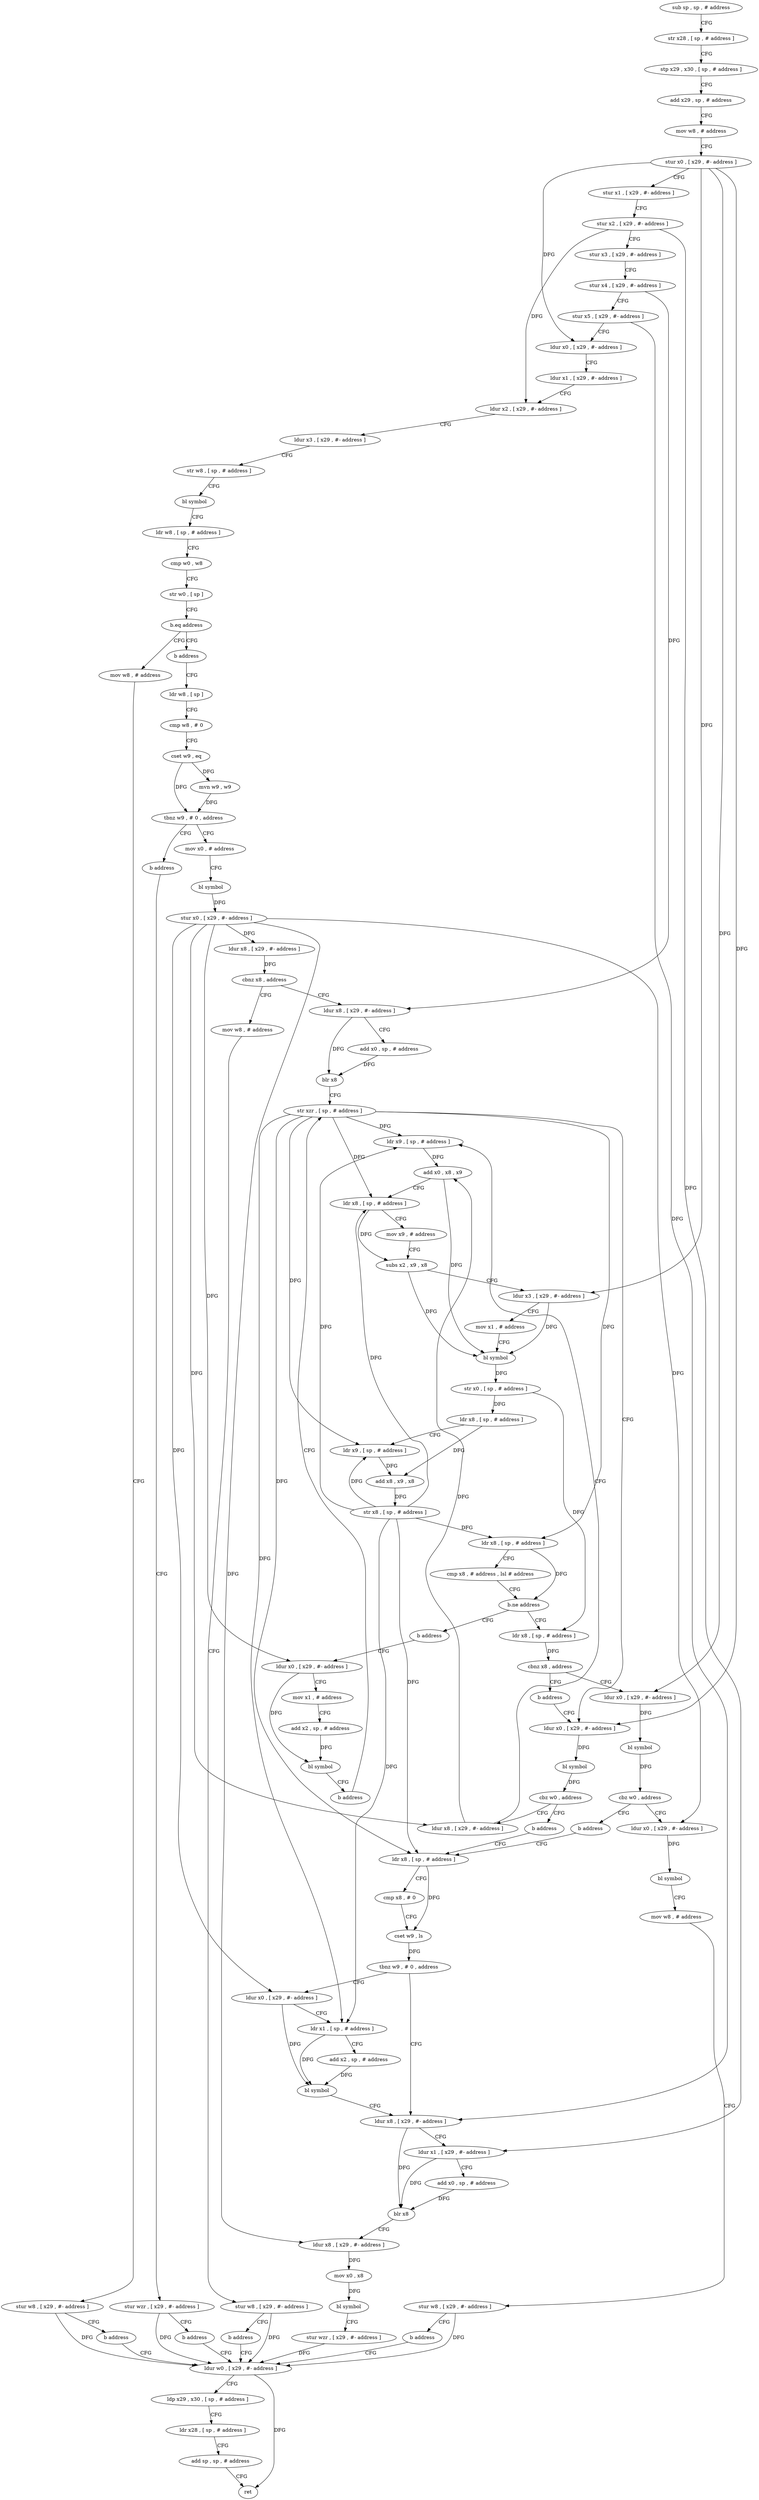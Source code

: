 digraph "func" {
"4296944" [label = "sub sp , sp , # address" ]
"4296948" [label = "str x28 , [ sp , # address ]" ]
"4296952" [label = "stp x29 , x30 , [ sp , # address ]" ]
"4296956" [label = "add x29 , sp , # address" ]
"4296960" [label = "mov w8 , # address" ]
"4296964" [label = "stur x0 , [ x29 , #- address ]" ]
"4296968" [label = "stur x1 , [ x29 , #- address ]" ]
"4296972" [label = "stur x2 , [ x29 , #- address ]" ]
"4296976" [label = "stur x3 , [ x29 , #- address ]" ]
"4296980" [label = "stur x4 , [ x29 , #- address ]" ]
"4296984" [label = "stur x5 , [ x29 , #- address ]" ]
"4296988" [label = "ldur x0 , [ x29 , #- address ]" ]
"4296992" [label = "ldur x1 , [ x29 , #- address ]" ]
"4296996" [label = "ldur x2 , [ x29 , #- address ]" ]
"4297000" [label = "ldur x3 , [ x29 , #- address ]" ]
"4297004" [label = "str w8 , [ sp , # address ]" ]
"4297008" [label = "bl symbol" ]
"4297012" [label = "ldr w8 , [ sp , # address ]" ]
"4297016" [label = "cmp w0 , w8" ]
"4297020" [label = "str w0 , [ sp ]" ]
"4297024" [label = "b.eq address" ]
"4297064" [label = "mov w8 , # address" ]
"4297028" [label = "b address" ]
"4297068" [label = "stur w8 , [ x29 , #- address ]" ]
"4297072" [label = "b address" ]
"4297344" [label = "ldur w0 , [ x29 , #- address ]" ]
"4297032" [label = "ldr w8 , [ sp ]" ]
"4297348" [label = "ldp x29 , x30 , [ sp , # address ]" ]
"4297352" [label = "ldr x28 , [ sp , # address ]" ]
"4297356" [label = "add sp , sp , # address" ]
"4297360" [label = "ret" ]
"4297036" [label = "cmp w8 , # 0" ]
"4297040" [label = "cset w9 , eq" ]
"4297044" [label = "mvn w9 , w9" ]
"4297048" [label = "tbnz w9 , # 0 , address" ]
"4297076" [label = "mov x0 , # address" ]
"4297052" [label = "b address" ]
"4297080" [label = "bl symbol" ]
"4297084" [label = "stur x0 , [ x29 , #- address ]" ]
"4297088" [label = "ldur x8 , [ x29 , #- address ]" ]
"4297092" [label = "cbnz x8 , address" ]
"4297108" [label = "ldur x8 , [ x29 , #- address ]" ]
"4297096" [label = "mov w8 , # address" ]
"4297056" [label = "stur wzr , [ x29 , #- address ]" ]
"4297112" [label = "add x0 , sp , # address" ]
"4297116" [label = "blr x8" ]
"4297120" [label = "str xzr , [ sp , # address ]" ]
"4297100" [label = "stur w8 , [ x29 , #- address ]" ]
"4297104" [label = "b address" ]
"4297060" [label = "b address" ]
"4297140" [label = "ldur x8 , [ x29 , #- address ]" ]
"4297144" [label = "ldr x9 , [ sp , # address ]" ]
"4297148" [label = "add x0 , x8 , x9" ]
"4297152" [label = "ldr x8 , [ sp , # address ]" ]
"4297156" [label = "mov x9 , # address" ]
"4297160" [label = "subs x2 , x9 , x8" ]
"4297164" [label = "ldur x3 , [ x29 , #- address ]" ]
"4297168" [label = "mov x1 , # address" ]
"4297172" [label = "bl symbol" ]
"4297176" [label = "str x0 , [ sp , # address ]" ]
"4297180" [label = "ldr x8 , [ sp , # address ]" ]
"4297184" [label = "ldr x9 , [ sp , # address ]" ]
"4297188" [label = "add x8 , x9 , x8" ]
"4297192" [label = "str x8 , [ sp , # address ]" ]
"4297196" [label = "ldr x8 , [ sp , # address ]" ]
"4297200" [label = "cmp x8 , # address , lsl # address" ]
"4297204" [label = "b.ne address" ]
"4297212" [label = "ldr x8 , [ sp , # address ]" ]
"4297208" [label = "b address" ]
"4297136" [label = "b address" ]
"4297280" [label = "ldr x8 , [ sp , # address ]" ]
"4297216" [label = "cbnz x8 , address" ]
"4297256" [label = "b address" ]
"4297220" [label = "ldur x0 , [ x29 , #- address ]" ]
"4297260" [label = "ldur x0 , [ x29 , #- address ]" ]
"4297284" [label = "cmp x8 , # 0" ]
"4297288" [label = "cset w9 , ls" ]
"4297292" [label = "tbnz w9 , # 0 , address" ]
"4297312" [label = "ldur x8 , [ x29 , #- address ]" ]
"4297296" [label = "ldur x0 , [ x29 , #- address ]" ]
"4297124" [label = "ldur x0 , [ x29 , #- address ]" ]
"4297224" [label = "bl symbol" ]
"4297228" [label = "cbz w0 , address" ]
"4297252" [label = "b address" ]
"4297232" [label = "ldur x0 , [ x29 , #- address ]" ]
"4297264" [label = "mov x1 , # address" ]
"4297268" [label = "add x2 , sp , # address" ]
"4297272" [label = "bl symbol" ]
"4297276" [label = "b address" ]
"4297316" [label = "ldur x1 , [ x29 , #- address ]" ]
"4297320" [label = "add x0 , sp , # address" ]
"4297324" [label = "blr x8" ]
"4297328" [label = "ldur x8 , [ x29 , #- address ]" ]
"4297332" [label = "mov x0 , x8" ]
"4297336" [label = "bl symbol" ]
"4297340" [label = "stur wzr , [ x29 , #- address ]" ]
"4297300" [label = "ldr x1 , [ sp , # address ]" ]
"4297304" [label = "add x2 , sp , # address" ]
"4297308" [label = "bl symbol" ]
"4297128" [label = "bl symbol" ]
"4297132" [label = "cbz w0 , address" ]
"4297236" [label = "bl symbol" ]
"4297240" [label = "mov w8 , # address" ]
"4297244" [label = "stur w8 , [ x29 , #- address ]" ]
"4297248" [label = "b address" ]
"4296944" -> "4296948" [ label = "CFG" ]
"4296948" -> "4296952" [ label = "CFG" ]
"4296952" -> "4296956" [ label = "CFG" ]
"4296956" -> "4296960" [ label = "CFG" ]
"4296960" -> "4296964" [ label = "CFG" ]
"4296964" -> "4296968" [ label = "CFG" ]
"4296964" -> "4296988" [ label = "DFG" ]
"4296964" -> "4297124" [ label = "DFG" ]
"4296964" -> "4297164" [ label = "DFG" ]
"4296964" -> "4297220" [ label = "DFG" ]
"4296968" -> "4296972" [ label = "CFG" ]
"4296972" -> "4296976" [ label = "CFG" ]
"4296972" -> "4296996" [ label = "DFG" ]
"4296972" -> "4297316" [ label = "DFG" ]
"4296976" -> "4296980" [ label = "CFG" ]
"4296980" -> "4296984" [ label = "CFG" ]
"4296980" -> "4297108" [ label = "DFG" ]
"4296984" -> "4296988" [ label = "CFG" ]
"4296984" -> "4297312" [ label = "DFG" ]
"4296988" -> "4296992" [ label = "CFG" ]
"4296992" -> "4296996" [ label = "CFG" ]
"4296996" -> "4297000" [ label = "CFG" ]
"4297000" -> "4297004" [ label = "CFG" ]
"4297004" -> "4297008" [ label = "CFG" ]
"4297008" -> "4297012" [ label = "CFG" ]
"4297012" -> "4297016" [ label = "CFG" ]
"4297016" -> "4297020" [ label = "CFG" ]
"4297020" -> "4297024" [ label = "CFG" ]
"4297024" -> "4297064" [ label = "CFG" ]
"4297024" -> "4297028" [ label = "CFG" ]
"4297064" -> "4297068" [ label = "CFG" ]
"4297028" -> "4297032" [ label = "CFG" ]
"4297068" -> "4297072" [ label = "CFG" ]
"4297068" -> "4297344" [ label = "DFG" ]
"4297072" -> "4297344" [ label = "CFG" ]
"4297344" -> "4297348" [ label = "CFG" ]
"4297344" -> "4297360" [ label = "DFG" ]
"4297032" -> "4297036" [ label = "CFG" ]
"4297348" -> "4297352" [ label = "CFG" ]
"4297352" -> "4297356" [ label = "CFG" ]
"4297356" -> "4297360" [ label = "CFG" ]
"4297036" -> "4297040" [ label = "CFG" ]
"4297040" -> "4297044" [ label = "DFG" ]
"4297040" -> "4297048" [ label = "DFG" ]
"4297044" -> "4297048" [ label = "DFG" ]
"4297048" -> "4297076" [ label = "CFG" ]
"4297048" -> "4297052" [ label = "CFG" ]
"4297076" -> "4297080" [ label = "CFG" ]
"4297052" -> "4297056" [ label = "CFG" ]
"4297080" -> "4297084" [ label = "DFG" ]
"4297084" -> "4297088" [ label = "DFG" ]
"4297084" -> "4297140" [ label = "DFG" ]
"4297084" -> "4297260" [ label = "DFG" ]
"4297084" -> "4297232" [ label = "DFG" ]
"4297084" -> "4297328" [ label = "DFG" ]
"4297084" -> "4297296" [ label = "DFG" ]
"4297088" -> "4297092" [ label = "DFG" ]
"4297092" -> "4297108" [ label = "CFG" ]
"4297092" -> "4297096" [ label = "CFG" ]
"4297108" -> "4297112" [ label = "CFG" ]
"4297108" -> "4297116" [ label = "DFG" ]
"4297096" -> "4297100" [ label = "CFG" ]
"4297056" -> "4297060" [ label = "CFG" ]
"4297056" -> "4297344" [ label = "DFG" ]
"4297112" -> "4297116" [ label = "DFG" ]
"4297116" -> "4297120" [ label = "CFG" ]
"4297120" -> "4297124" [ label = "CFG" ]
"4297120" -> "4297144" [ label = "DFG" ]
"4297120" -> "4297152" [ label = "DFG" ]
"4297120" -> "4297184" [ label = "DFG" ]
"4297120" -> "4297196" [ label = "DFG" ]
"4297120" -> "4297280" [ label = "DFG" ]
"4297120" -> "4297300" [ label = "DFG" ]
"4297100" -> "4297104" [ label = "CFG" ]
"4297100" -> "4297344" [ label = "DFG" ]
"4297104" -> "4297344" [ label = "CFG" ]
"4297060" -> "4297344" [ label = "CFG" ]
"4297140" -> "4297144" [ label = "CFG" ]
"4297140" -> "4297148" [ label = "DFG" ]
"4297144" -> "4297148" [ label = "DFG" ]
"4297148" -> "4297152" [ label = "CFG" ]
"4297148" -> "4297172" [ label = "DFG" ]
"4297152" -> "4297156" [ label = "CFG" ]
"4297152" -> "4297160" [ label = "DFG" ]
"4297156" -> "4297160" [ label = "CFG" ]
"4297160" -> "4297164" [ label = "CFG" ]
"4297160" -> "4297172" [ label = "DFG" ]
"4297164" -> "4297168" [ label = "CFG" ]
"4297164" -> "4297172" [ label = "DFG" ]
"4297168" -> "4297172" [ label = "CFG" ]
"4297172" -> "4297176" [ label = "DFG" ]
"4297176" -> "4297180" [ label = "DFG" ]
"4297176" -> "4297212" [ label = "DFG" ]
"4297180" -> "4297184" [ label = "CFG" ]
"4297180" -> "4297188" [ label = "DFG" ]
"4297184" -> "4297188" [ label = "DFG" ]
"4297188" -> "4297192" [ label = "DFG" ]
"4297192" -> "4297196" [ label = "DFG" ]
"4297192" -> "4297144" [ label = "DFG" ]
"4297192" -> "4297152" [ label = "DFG" ]
"4297192" -> "4297184" [ label = "DFG" ]
"4297192" -> "4297280" [ label = "DFG" ]
"4297192" -> "4297300" [ label = "DFG" ]
"4297196" -> "4297200" [ label = "CFG" ]
"4297196" -> "4297204" [ label = "DFG" ]
"4297200" -> "4297204" [ label = "CFG" ]
"4297204" -> "4297212" [ label = "CFG" ]
"4297204" -> "4297208" [ label = "CFG" ]
"4297212" -> "4297216" [ label = "DFG" ]
"4297208" -> "4297260" [ label = "CFG" ]
"4297136" -> "4297280" [ label = "CFG" ]
"4297280" -> "4297284" [ label = "CFG" ]
"4297280" -> "4297288" [ label = "DFG" ]
"4297216" -> "4297256" [ label = "CFG" ]
"4297216" -> "4297220" [ label = "CFG" ]
"4297256" -> "4297124" [ label = "CFG" ]
"4297220" -> "4297224" [ label = "DFG" ]
"4297260" -> "4297264" [ label = "CFG" ]
"4297260" -> "4297272" [ label = "DFG" ]
"4297284" -> "4297288" [ label = "CFG" ]
"4297288" -> "4297292" [ label = "DFG" ]
"4297292" -> "4297312" [ label = "CFG" ]
"4297292" -> "4297296" [ label = "CFG" ]
"4297312" -> "4297316" [ label = "CFG" ]
"4297312" -> "4297324" [ label = "DFG" ]
"4297296" -> "4297300" [ label = "CFG" ]
"4297296" -> "4297308" [ label = "DFG" ]
"4297124" -> "4297128" [ label = "DFG" ]
"4297224" -> "4297228" [ label = "DFG" ]
"4297228" -> "4297252" [ label = "CFG" ]
"4297228" -> "4297232" [ label = "CFG" ]
"4297252" -> "4297280" [ label = "CFG" ]
"4297232" -> "4297236" [ label = "DFG" ]
"4297264" -> "4297268" [ label = "CFG" ]
"4297268" -> "4297272" [ label = "DFG" ]
"4297272" -> "4297276" [ label = "CFG" ]
"4297276" -> "4297120" [ label = "CFG" ]
"4297316" -> "4297320" [ label = "CFG" ]
"4297316" -> "4297324" [ label = "DFG" ]
"4297320" -> "4297324" [ label = "DFG" ]
"4297324" -> "4297328" [ label = "CFG" ]
"4297328" -> "4297332" [ label = "DFG" ]
"4297332" -> "4297336" [ label = "DFG" ]
"4297336" -> "4297340" [ label = "CFG" ]
"4297340" -> "4297344" [ label = "DFG" ]
"4297300" -> "4297304" [ label = "CFG" ]
"4297300" -> "4297308" [ label = "DFG" ]
"4297304" -> "4297308" [ label = "DFG" ]
"4297308" -> "4297312" [ label = "CFG" ]
"4297128" -> "4297132" [ label = "DFG" ]
"4297132" -> "4297140" [ label = "CFG" ]
"4297132" -> "4297136" [ label = "CFG" ]
"4297236" -> "4297240" [ label = "CFG" ]
"4297240" -> "4297244" [ label = "CFG" ]
"4297244" -> "4297248" [ label = "CFG" ]
"4297244" -> "4297344" [ label = "DFG" ]
"4297248" -> "4297344" [ label = "CFG" ]
}
